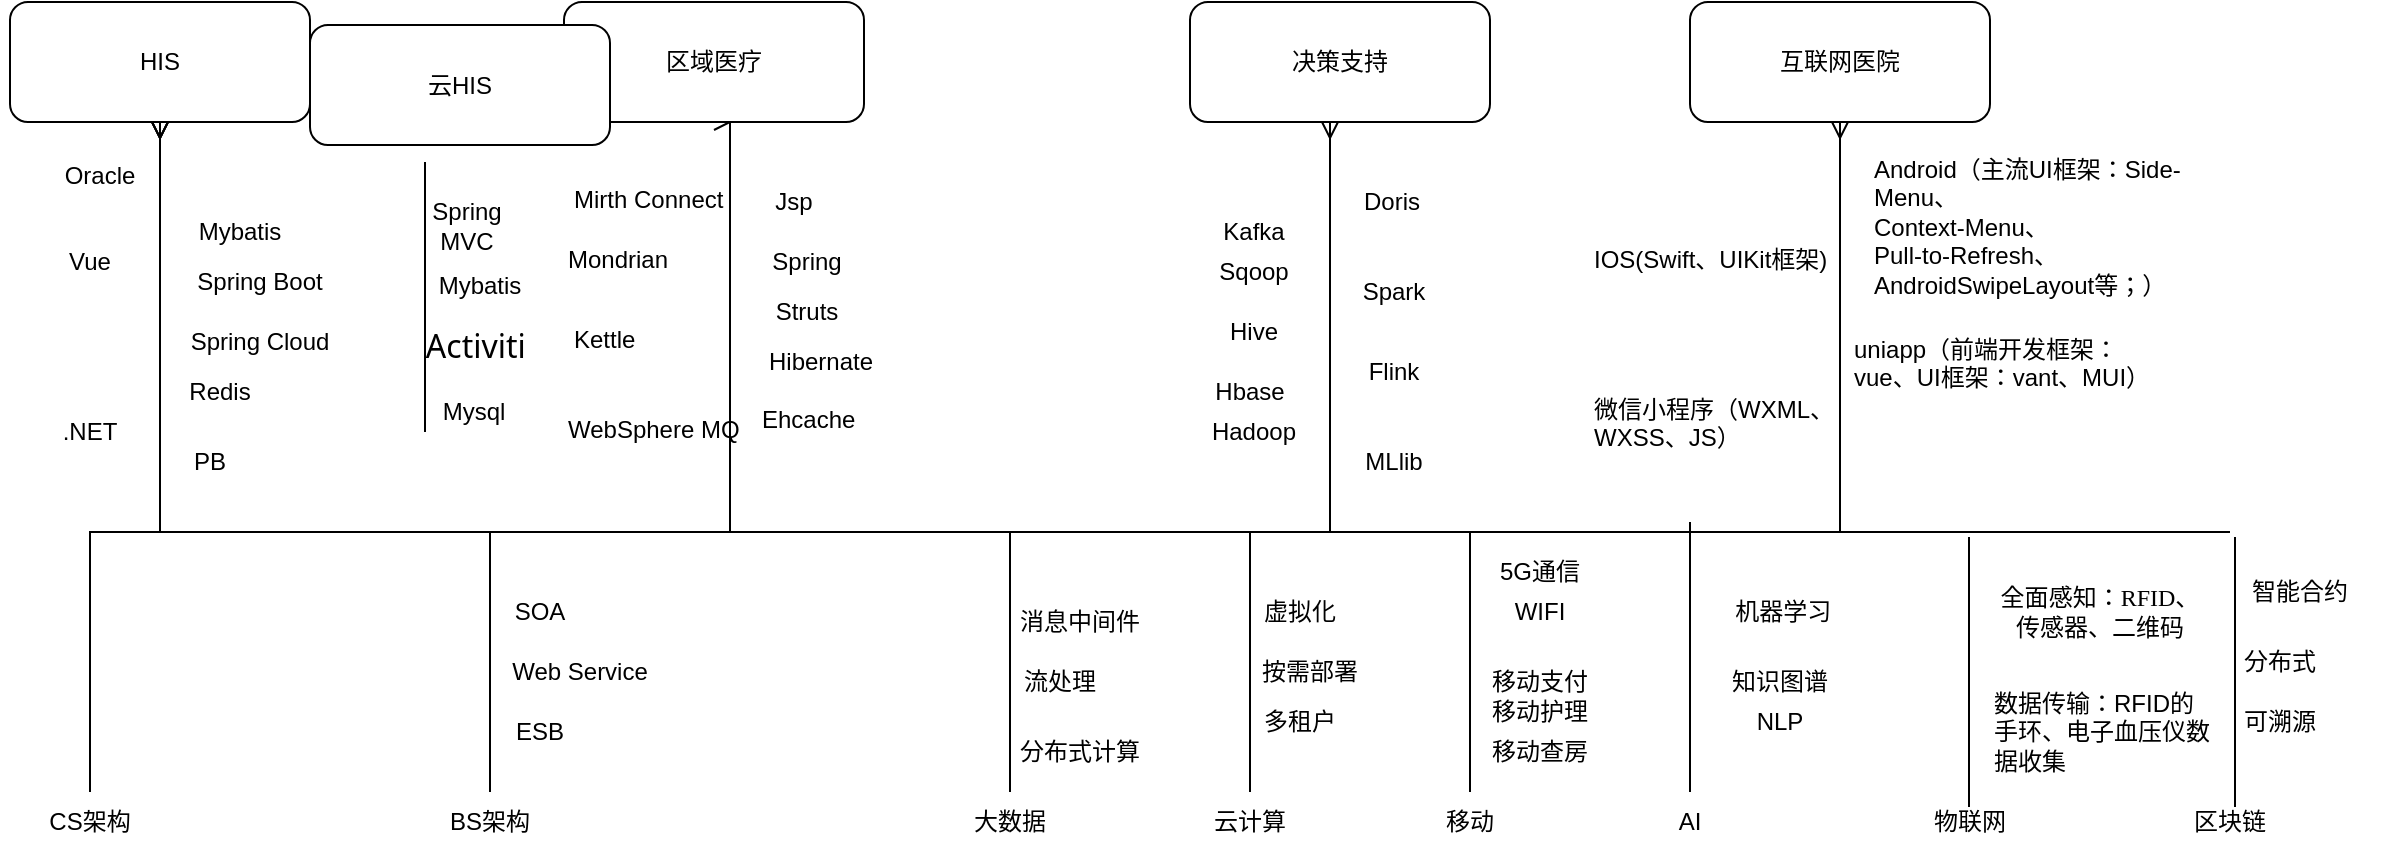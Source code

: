<mxfile version="20.5.3" type="github">
  <diagram id="WdBbdv4TCkT75ZllJV3W" name="Page-1">
    <mxGraphModel dx="1187" dy="614" grid="1" gridSize="10" guides="1" tooltips="1" connect="1" arrows="1" fold="1" page="1" pageScale="1" pageWidth="1100" pageHeight="850" math="0" shadow="0">
      <root>
        <mxCell id="0" />
        <mxCell id="1" parent="0" />
        <mxCell id="Lv4Dapnyp3Li67Ld213d-19" style="rounded=0;orthogonalLoop=1;jettySize=auto;html=1;exitX=0.5;exitY=0;exitDx=0;exitDy=0;edgeStyle=orthogonalEdgeStyle;endArrow=ERmany;endFill=0;entryX=0.5;entryY=1;entryDx=0;entryDy=0;" parent="1" source="Lv4Dapnyp3Li67Ld213d-3" target="Lv4Dapnyp3Li67Ld213d-20" edge="1">
          <mxGeometry relative="1" as="geometry">
            <mxPoint x="115" y="385" as="targetPoint" />
            <Array as="points">
              <mxPoint x="60" y="635" />
              <mxPoint x="95" y="635" />
            </Array>
          </mxGeometry>
        </mxCell>
        <mxCell id="Lv4Dapnyp3Li67Ld213d-3" value="CS架构" style="text;html=1;strokeColor=none;fillColor=none;align=center;verticalAlign=middle;whiteSpace=wrap;rounded=0;" parent="1" vertex="1">
          <mxGeometry x="30" y="765" width="60" height="30" as="geometry" />
        </mxCell>
        <mxCell id="Lv4Dapnyp3Li67Ld213d-21" style="edgeStyle=orthogonalEdgeStyle;rounded=0;orthogonalLoop=1;jettySize=auto;html=1;exitX=0.5;exitY=0;exitDx=0;exitDy=0;entryX=0.5;entryY=1;entryDx=0;entryDy=0;endArrow=ERmany;endFill=0;" parent="1" source="Lv4Dapnyp3Li67Ld213d-4" target="Lv4Dapnyp3Li67Ld213d-20" edge="1">
          <mxGeometry relative="1" as="geometry">
            <Array as="points">
              <mxPoint x="260" y="635" />
              <mxPoint x="95" y="635" />
            </Array>
          </mxGeometry>
        </mxCell>
        <mxCell id="Lv4Dapnyp3Li67Ld213d-29" style="edgeStyle=orthogonalEdgeStyle;rounded=0;orthogonalLoop=1;jettySize=auto;html=1;exitX=0.5;exitY=0;exitDx=0;exitDy=0;entryX=0.5;entryY=1;entryDx=0;entryDy=0;endArrow=ERmany;endFill=0;" parent="1" source="Lv4Dapnyp3Li67Ld213d-4" target="Lv4Dapnyp3Li67Ld213d-28" edge="1">
          <mxGeometry relative="1" as="geometry">
            <Array as="points">
              <mxPoint x="260" y="635" />
              <mxPoint x="380" y="635" />
              <mxPoint x="380" y="430" />
            </Array>
          </mxGeometry>
        </mxCell>
        <mxCell id="Lv4Dapnyp3Li67Ld213d-4" value="BS架构" style="text;html=1;strokeColor=none;fillColor=none;align=center;verticalAlign=middle;whiteSpace=wrap;rounded=0;" parent="1" vertex="1">
          <mxGeometry x="230" y="765" width="60" height="30" as="geometry" />
        </mxCell>
        <mxCell id="Lv4Dapnyp3Li67Ld213d-35" style="edgeStyle=orthogonalEdgeStyle;rounded=0;orthogonalLoop=1;jettySize=auto;html=1;exitX=0.5;exitY=0;exitDx=0;exitDy=0;endArrow=ERmany;endFill=0;" parent="1" source="Lv4Dapnyp3Li67Ld213d-5" target="Lv4Dapnyp3Li67Ld213d-33" edge="1">
          <mxGeometry relative="1" as="geometry">
            <Array as="points">
              <mxPoint x="520" y="635" />
              <mxPoint x="680" y="635" />
            </Array>
          </mxGeometry>
        </mxCell>
        <mxCell id="Lv4Dapnyp3Li67Ld213d-5" value="大数据" style="text;html=1;strokeColor=none;fillColor=none;align=center;verticalAlign=middle;whiteSpace=wrap;rounded=0;" parent="1" vertex="1">
          <mxGeometry x="490" y="765" width="60" height="30" as="geometry" />
        </mxCell>
        <mxCell id="Lv4Dapnyp3Li67Ld213d-25" style="edgeStyle=orthogonalEdgeStyle;rounded=0;orthogonalLoop=1;jettySize=auto;html=1;exitX=0.5;exitY=0;exitDx=0;exitDy=0;entryX=0.5;entryY=1;entryDx=0;entryDy=0;endArrow=ERmany;endFill=0;" parent="1" source="Lv4Dapnyp3Li67Ld213d-6" target="Lv4Dapnyp3Li67Ld213d-20" edge="1">
          <mxGeometry relative="1" as="geometry">
            <Array as="points">
              <mxPoint x="640" y="635" />
              <mxPoint x="95" y="635" />
            </Array>
          </mxGeometry>
        </mxCell>
        <mxCell id="Lv4Dapnyp3Li67Ld213d-6" value="云计算" style="text;html=1;strokeColor=none;fillColor=none;align=center;verticalAlign=middle;whiteSpace=wrap;rounded=0;" parent="1" vertex="1">
          <mxGeometry x="610" y="765" width="60" height="30" as="geometry" />
        </mxCell>
        <mxCell id="Lv4Dapnyp3Li67Ld213d-36" style="edgeStyle=orthogonalEdgeStyle;rounded=0;orthogonalLoop=1;jettySize=auto;html=1;exitX=0.5;exitY=0;exitDx=0;exitDy=0;entryX=0.5;entryY=1;entryDx=0;entryDy=0;endArrow=ERmany;endFill=0;" parent="1" source="Lv4Dapnyp3Li67Ld213d-7" target="Lv4Dapnyp3Li67Ld213d-34" edge="1">
          <mxGeometry relative="1" as="geometry">
            <Array as="points">
              <mxPoint x="750" y="635" />
              <mxPoint x="935" y="635" />
            </Array>
          </mxGeometry>
        </mxCell>
        <mxCell id="Lv4Dapnyp3Li67Ld213d-7" value="移动" style="text;html=1;strokeColor=none;fillColor=none;align=center;verticalAlign=middle;whiteSpace=wrap;rounded=0;" parent="1" vertex="1">
          <mxGeometry x="720" y="765" width="60" height="30" as="geometry" />
        </mxCell>
        <mxCell id="Lv4Dapnyp3Li67Ld213d-8" value="AI" style="text;html=1;strokeColor=none;fillColor=none;align=center;verticalAlign=middle;whiteSpace=wrap;rounded=0;" parent="1" vertex="1">
          <mxGeometry x="830" y="765" width="60" height="30" as="geometry" />
        </mxCell>
        <mxCell id="Lv4Dapnyp3Li67Ld213d-9" value="物联网" style="text;html=1;strokeColor=none;fillColor=none;align=center;verticalAlign=middle;whiteSpace=wrap;rounded=0;" parent="1" vertex="1">
          <mxGeometry x="970" y="765" width="60" height="30" as="geometry" />
        </mxCell>
        <mxCell id="Lv4Dapnyp3Li67Ld213d-20" value="HIS" style="rounded=1;whiteSpace=wrap;html=1;" parent="1" vertex="1">
          <mxGeometry x="20" y="370" width="150" height="60" as="geometry" />
        </mxCell>
        <mxCell id="Lv4Dapnyp3Li67Ld213d-23" value="PB" style="text;html=1;strokeColor=none;fillColor=none;align=center;verticalAlign=middle;whiteSpace=wrap;rounded=0;" parent="1" vertex="1">
          <mxGeometry x="90" y="585" width="60" height="30" as="geometry" />
        </mxCell>
        <mxCell id="Lv4Dapnyp3Li67Ld213d-24" value=".NET" style="text;html=1;strokeColor=none;fillColor=none;align=center;verticalAlign=middle;whiteSpace=wrap;rounded=0;" parent="1" vertex="1">
          <mxGeometry x="30" y="570" width="60" height="30" as="geometry" />
        </mxCell>
        <mxCell id="Lv4Dapnyp3Li67Ld213d-27" value="Spring Cloud" style="text;html=1;strokeColor=none;fillColor=none;align=center;verticalAlign=middle;whiteSpace=wrap;rounded=0;" parent="1" vertex="1">
          <mxGeometry x="100" y="525" width="90" height="30" as="geometry" />
        </mxCell>
        <mxCell id="Lv4Dapnyp3Li67Ld213d-28" value="区域医疗" style="rounded=1;whiteSpace=wrap;html=1;" parent="1" vertex="1">
          <mxGeometry x="297" y="370" width="150" height="60" as="geometry" />
        </mxCell>
        <mxCell id="Lv4Dapnyp3Li67Ld213d-31" value="Spring" style="text;html=1;strokeColor=none;fillColor=none;align=center;verticalAlign=middle;whiteSpace=wrap;rounded=0;" parent="1" vertex="1">
          <mxGeometry x="387" y="485" width="63" height="30" as="geometry" />
        </mxCell>
        <mxCell id="Lv4Dapnyp3Li67Ld213d-33" value="决策支持" style="rounded=1;whiteSpace=wrap;html=1;" parent="1" vertex="1">
          <mxGeometry x="610" y="370" width="150" height="60" as="geometry" />
        </mxCell>
        <mxCell id="Lv4Dapnyp3Li67Ld213d-34" value="互联网医院" style="rounded=1;whiteSpace=wrap;html=1;" parent="1" vertex="1">
          <mxGeometry x="860" y="370" width="150" height="60" as="geometry" />
        </mxCell>
        <mxCell id="Lv4Dapnyp3Li67Ld213d-39" value="SOA" style="text;html=1;strokeColor=none;fillColor=none;align=center;verticalAlign=middle;whiteSpace=wrap;rounded=0;" parent="1" vertex="1">
          <mxGeometry x="240" y="660" width="90" height="30" as="geometry" />
        </mxCell>
        <mxCell id="Lv4Dapnyp3Li67Ld213d-40" value="Web Service" style="text;html=1;strokeColor=none;fillColor=none;align=center;verticalAlign=middle;whiteSpace=wrap;rounded=0;" parent="1" vertex="1">
          <mxGeometry x="260" y="690" width="90" height="30" as="geometry" />
        </mxCell>
        <mxCell id="Lv4Dapnyp3Li67Ld213d-41" value="虚拟化" style="text;html=1;strokeColor=none;fillColor=none;align=center;verticalAlign=middle;whiteSpace=wrap;rounded=0;" parent="1" vertex="1">
          <mxGeometry x="620" y="660" width="90" height="30" as="geometry" />
        </mxCell>
        <mxCell id="Lv4Dapnyp3Li67Ld213d-42" value="按需部署" style="text;html=1;strokeColor=none;fillColor=none;align=center;verticalAlign=middle;whiteSpace=wrap;rounded=0;" parent="1" vertex="1">
          <mxGeometry x="630" y="690" width="80" height="30" as="geometry" />
        </mxCell>
        <mxCell id="Lv4Dapnyp3Li67Ld213d-44" value="Doris" style="text;html=1;strokeColor=none;fillColor=none;align=center;verticalAlign=middle;whiteSpace=wrap;rounded=0;" parent="1" vertex="1">
          <mxGeometry x="666" y="455" width="90" height="30" as="geometry" />
        </mxCell>
        <mxCell id="Lv4Dapnyp3Li67Ld213d-45" value="Spark" style="text;html=1;strokeColor=none;fillColor=none;align=center;verticalAlign=middle;whiteSpace=wrap;rounded=0;" parent="1" vertex="1">
          <mxGeometry x="667" y="500" width="90" height="30" as="geometry" />
        </mxCell>
        <mxCell id="Lv4Dapnyp3Li67Ld213d-46" value="Hadoop" style="text;html=1;strokeColor=none;fillColor=none;align=center;verticalAlign=middle;whiteSpace=wrap;rounded=0;" parent="1" vertex="1">
          <mxGeometry x="597" y="570" width="90" height="30" as="geometry" />
        </mxCell>
        <mxCell id="Lv4Dapnyp3Li67Ld213d-47" value="Flink" style="text;html=1;strokeColor=none;fillColor=none;align=center;verticalAlign=middle;whiteSpace=wrap;rounded=0;" parent="1" vertex="1">
          <mxGeometry x="667" y="540" width="90" height="30" as="geometry" />
        </mxCell>
        <mxCell id="Lv4Dapnyp3Li67Ld213d-48" value="Kafka" style="text;html=1;strokeColor=none;fillColor=none;align=center;verticalAlign=middle;whiteSpace=wrap;rounded=0;" parent="1" vertex="1">
          <mxGeometry x="597" y="470" width="90" height="30" as="geometry" />
        </mxCell>
        <mxCell id="Lv4Dapnyp3Li67Ld213d-49" value="Sqoop" style="text;html=1;strokeColor=none;fillColor=none;align=center;verticalAlign=middle;whiteSpace=wrap;rounded=0;" parent="1" vertex="1">
          <mxGeometry x="597" y="490" width="90" height="30" as="geometry" />
        </mxCell>
        <mxCell id="Lv4Dapnyp3Li67Ld213d-50" value="Jsp" style="text;html=1;strokeColor=none;fillColor=none;align=center;verticalAlign=middle;whiteSpace=wrap;rounded=0;" parent="1" vertex="1">
          <mxGeometry x="367" y="455" width="90" height="30" as="geometry" />
        </mxCell>
        <mxCell id="Lv4Dapnyp3Li67Ld213d-51" value="Vue" style="text;html=1;strokeColor=none;fillColor=none;align=center;verticalAlign=middle;whiteSpace=wrap;rounded=0;" parent="1" vertex="1">
          <mxGeometry x="15" y="485" width="90" height="30" as="geometry" />
        </mxCell>
        <mxCell id="Lv4Dapnyp3Li67Ld213d-52" value="MLlib" style="text;html=1;strokeColor=none;fillColor=none;align=center;verticalAlign=middle;whiteSpace=wrap;rounded=0;" parent="1" vertex="1">
          <mxGeometry x="667" y="585" width="90" height="30" as="geometry" />
        </mxCell>
        <mxCell id="Lv4Dapnyp3Li67Ld213d-53" value="分布式计算" style="text;html=1;strokeColor=none;fillColor=none;align=center;verticalAlign=middle;whiteSpace=wrap;rounded=0;" parent="1" vertex="1">
          <mxGeometry x="510" y="730" width="90" height="30" as="geometry" />
        </mxCell>
        <mxCell id="Lv4Dapnyp3Li67Ld213d-54" value="流处理" style="text;html=1;strokeColor=none;fillColor=none;align=center;verticalAlign=middle;whiteSpace=wrap;rounded=0;" parent="1" vertex="1">
          <mxGeometry x="500" y="695" width="90" height="30" as="geometry" />
        </mxCell>
        <mxCell id="Lv4Dapnyp3Li67Ld213d-55" value="消息中间件" style="text;html=1;strokeColor=none;fillColor=none;align=center;verticalAlign=middle;whiteSpace=wrap;rounded=0;" parent="1" vertex="1">
          <mxGeometry x="510" y="665" width="90" height="30" as="geometry" />
        </mxCell>
        <mxCell id="Lv4Dapnyp3Li67Ld213d-56" value="&amp;nbsp;机器学习" style="text;html=1;strokeColor=none;fillColor=none;align=center;verticalAlign=middle;whiteSpace=wrap;rounded=0;" parent="1" vertex="1">
          <mxGeometry x="860" y="660" width="90" height="30" as="geometry" />
        </mxCell>
        <mxCell id="Lv4Dapnyp3Li67Ld213d-57" value="知识图谱" style="text;html=1;strokeColor=none;fillColor=none;align=center;verticalAlign=middle;whiteSpace=wrap;rounded=0;" parent="1" vertex="1">
          <mxGeometry x="860" y="695" width="90" height="30" as="geometry" />
        </mxCell>
        <mxCell id="ISkN2TRPNlv8QTBpylPo-4" value="" style="endArrow=none;html=1;rounded=0;exitX=0.5;exitY=0;exitDx=0;exitDy=0;" edge="1" parent="1" source="Lv4Dapnyp3Li67Ld213d-8">
          <mxGeometry width="50" height="50" relative="1" as="geometry">
            <mxPoint x="840" y="680" as="sourcePoint" />
            <mxPoint x="860" y="630" as="targetPoint" />
          </mxGeometry>
        </mxCell>
        <mxCell id="ISkN2TRPNlv8QTBpylPo-5" value="Android（主流UI框架：Side-Menu、&lt;br&gt;Context-Menu、&lt;br&gt;Pull-to-Refresh、&lt;br&gt;AndroidSwipeLayout等；）" style="text;whiteSpace=wrap;html=1;" vertex="1" parent="1">
          <mxGeometry x="950" y="440" width="160" height="80" as="geometry" />
        </mxCell>
        <mxCell id="ISkN2TRPNlv8QTBpylPo-6" value="IOS(Swift、UIKit框架)" style="text;whiteSpace=wrap;html=1;" vertex="1" parent="1">
          <mxGeometry x="810" y="485" width="120" height="40" as="geometry" />
        </mxCell>
        <mxCell id="ISkN2TRPNlv8QTBpylPo-7" value="uniapp（前端开发框架：vue、UI框架：vant、MUI）" style="text;whiteSpace=wrap;html=1;" vertex="1" parent="1">
          <mxGeometry x="940" y="530" width="160" height="40" as="geometry" />
        </mxCell>
        <mxCell id="ISkN2TRPNlv8QTBpylPo-8" value="微信小程序（WXML、WXSS、JS）" style="text;whiteSpace=wrap;html=1;" vertex="1" parent="1">
          <mxGeometry x="810" y="560" width="130" height="40" as="geometry" />
        </mxCell>
        <mxCell id="ISkN2TRPNlv8QTBpylPo-9" value="多租户" style="text;html=1;strokeColor=none;fillColor=none;align=center;verticalAlign=middle;whiteSpace=wrap;rounded=0;" vertex="1" parent="1">
          <mxGeometry x="620" y="715" width="90" height="30" as="geometry" />
        </mxCell>
        <mxCell id="ISkN2TRPNlv8QTBpylPo-10" value="全面&lt;font style=&quot;font-size: 12px;&quot;&gt;感知：&lt;span style=&quot;font-family: &amp;quot;Times New Roman&amp;quot;; background-color: initial;&quot;&gt;RFID&lt;/span&gt;&lt;font style=&quot;background-color: initial; font-size: 12px;&quot; face=&quot;宋体&quot;&gt;、传感器、二维码&lt;/font&gt;&lt;/font&gt;" style="text;html=1;strokeColor=none;fillColor=none;align=center;verticalAlign=middle;whiteSpace=wrap;rounded=0;" vertex="1" parent="1">
          <mxGeometry x="1010" y="655" width="110" height="40" as="geometry" />
        </mxCell>
        <mxCell id="ISkN2TRPNlv8QTBpylPo-11" value="&lt;p class=&quot;MsoNormal&quot;&gt;&lt;span&gt;数据传输：RFID&lt;font face=&quot;宋体&quot;&gt;的手环、电子血压仪数据收集&lt;/font&gt;&lt;/span&gt;&lt;/p&gt;" style="text;whiteSpace=wrap;html=1;fontSize=12;" vertex="1" parent="1">
          <mxGeometry x="1010" y="695" width="110" height="60" as="geometry" />
        </mxCell>
        <mxCell id="ISkN2TRPNlv8QTBpylPo-12" value="移动支付" style="text;html=1;strokeColor=none;fillColor=none;align=center;verticalAlign=middle;whiteSpace=wrap;rounded=0;" vertex="1" parent="1">
          <mxGeometry x="740" y="695" width="90" height="30" as="geometry" />
        </mxCell>
        <mxCell id="ISkN2TRPNlv8QTBpylPo-13" value="移动查房" style="text;html=1;strokeColor=none;fillColor=none;align=center;verticalAlign=middle;whiteSpace=wrap;rounded=0;" vertex="1" parent="1">
          <mxGeometry x="740" y="730" width="90" height="30" as="geometry" />
        </mxCell>
        <mxCell id="ISkN2TRPNlv8QTBpylPo-14" value="移动护理" style="text;html=1;strokeColor=none;fillColor=none;align=center;verticalAlign=middle;whiteSpace=wrap;rounded=0;" vertex="1" parent="1">
          <mxGeometry x="740" y="710" width="90" height="30" as="geometry" />
        </mxCell>
        <mxCell id="ISkN2TRPNlv8QTBpylPo-15" value="5G通信" style="text;html=1;strokeColor=none;fillColor=none;align=center;verticalAlign=middle;whiteSpace=wrap;rounded=0;" vertex="1" parent="1">
          <mxGeometry x="740" y="640" width="90" height="30" as="geometry" />
        </mxCell>
        <mxCell id="ISkN2TRPNlv8QTBpylPo-17" value="WIFI" style="text;html=1;strokeColor=none;fillColor=none;align=center;verticalAlign=middle;whiteSpace=wrap;rounded=0;" vertex="1" parent="1">
          <mxGeometry x="740" y="660" width="90" height="30" as="geometry" />
        </mxCell>
        <mxCell id="ISkN2TRPNlv8QTBpylPo-18" value="Mirth Connect" style="text;whiteSpace=wrap;html=1;fontSize=12;" vertex="1" parent="1">
          <mxGeometry x="300" y="455" width="110" height="40" as="geometry" />
        </mxCell>
        <mxCell id="ISkN2TRPNlv8QTBpylPo-19" value="Mondrian" style="text;whiteSpace=wrap;html=1;fontSize=12;rotation=0;" vertex="1" parent="1">
          <mxGeometry x="297" y="485" width="110" height="40" as="geometry" />
        </mxCell>
        <mxCell id="ISkN2TRPNlv8QTBpylPo-20" value="Kettle" style="text;whiteSpace=wrap;html=1;fontSize=12;" vertex="1" parent="1">
          <mxGeometry x="300" y="525" width="110" height="40" as="geometry" />
        </mxCell>
        <mxCell id="ISkN2TRPNlv8QTBpylPo-21" value="WebSphere MQ" style="text;whiteSpace=wrap;html=1;fontSize=12;" vertex="1" parent="1">
          <mxGeometry x="297" y="570" width="120" height="40" as="geometry" />
        </mxCell>
        <mxCell id="ISkN2TRPNlv8QTBpylPo-22" value="Struts" style="text;html=1;strokeColor=none;fillColor=none;align=center;verticalAlign=middle;whiteSpace=wrap;rounded=0;" vertex="1" parent="1">
          <mxGeometry x="387" y="510" width="63" height="30" as="geometry" />
        </mxCell>
        <mxCell id="ISkN2TRPNlv8QTBpylPo-23" value="Hibernate" style="text;html=1;strokeColor=none;fillColor=none;align=center;verticalAlign=middle;whiteSpace=wrap;rounded=0;" vertex="1" parent="1">
          <mxGeometry x="394" y="535" width="63" height="30" as="geometry" />
        </mxCell>
        <mxCell id="ISkN2TRPNlv8QTBpylPo-24" value="Ehcache" style="text;whiteSpace=wrap;html=1;fontSize=12;" vertex="1" parent="1">
          <mxGeometry x="394" y="565" width="80" height="40" as="geometry" />
        </mxCell>
        <mxCell id="ISkN2TRPNlv8QTBpylPo-27" value="Redis" style="text;html=1;strokeColor=none;fillColor=none;align=center;verticalAlign=middle;whiteSpace=wrap;rounded=0;" vertex="1" parent="1">
          <mxGeometry x="80" y="550" width="90" height="30" as="geometry" />
        </mxCell>
        <mxCell id="ISkN2TRPNlv8QTBpylPo-29" value="Spring Boot" style="text;html=1;strokeColor=none;fillColor=none;align=center;verticalAlign=middle;whiteSpace=wrap;rounded=0;" vertex="1" parent="1">
          <mxGeometry x="100" y="495" width="90" height="30" as="geometry" />
        </mxCell>
        <mxCell id="ISkN2TRPNlv8QTBpylPo-30" value="Mybatis" style="text;html=1;strokeColor=none;fillColor=none;align=center;verticalAlign=middle;whiteSpace=wrap;rounded=0;" vertex="1" parent="1">
          <mxGeometry x="90" y="470" width="90" height="30" as="geometry" />
        </mxCell>
        <mxCell id="ISkN2TRPNlv8QTBpylPo-35" value="" style="endArrow=none;html=1;rounded=0;exitX=0.5;exitY=0;exitDx=0;exitDy=0;" edge="1" parent="1">
          <mxGeometry width="50" height="50" relative="1" as="geometry">
            <mxPoint x="999.5" y="772.5" as="sourcePoint" />
            <mxPoint x="999.5" y="637.5" as="targetPoint" />
          </mxGeometry>
        </mxCell>
        <mxCell id="ISkN2TRPNlv8QTBpylPo-36" value="" style="endArrow=none;html=1;rounded=0;fontSize=12;" edge="1" parent="1">
          <mxGeometry width="50" height="50" relative="1" as="geometry">
            <mxPoint x="680" y="635" as="sourcePoint" />
            <mxPoint x="1000" y="635" as="targetPoint" />
          </mxGeometry>
        </mxCell>
        <mxCell id="ISkN2TRPNlv8QTBpylPo-37" value="ESB" style="text;html=1;strokeColor=none;fillColor=none;align=center;verticalAlign=middle;whiteSpace=wrap;rounded=0;" vertex="1" parent="1">
          <mxGeometry x="240" y="720" width="90" height="30" as="geometry" />
        </mxCell>
        <mxCell id="ISkN2TRPNlv8QTBpylPo-38" value="" style="endArrow=none;html=1;rounded=0;exitX=0.5;exitY=0;exitDx=0;exitDy=0;" edge="1" parent="1">
          <mxGeometry width="50" height="50" relative="1" as="geometry">
            <mxPoint x="1132.5" y="772.5" as="sourcePoint" />
            <mxPoint x="1132.5" y="637.5" as="targetPoint" />
          </mxGeometry>
        </mxCell>
        <mxCell id="ISkN2TRPNlv8QTBpylPo-39" value="区块链" style="text;html=1;strokeColor=none;fillColor=none;align=center;verticalAlign=middle;whiteSpace=wrap;rounded=0;" vertex="1" parent="1">
          <mxGeometry x="1100" y="765" width="60" height="30" as="geometry" />
        </mxCell>
        <mxCell id="ISkN2TRPNlv8QTBpylPo-40" value="智能合约" style="text;html=1;strokeColor=none;fillColor=none;align=center;verticalAlign=middle;whiteSpace=wrap;rounded=0;" vertex="1" parent="1">
          <mxGeometry x="1120" y="650" width="90" height="30" as="geometry" />
        </mxCell>
        <mxCell id="ISkN2TRPNlv8QTBpylPo-41" value="分布式" style="text;html=1;strokeColor=none;fillColor=none;align=center;verticalAlign=middle;whiteSpace=wrap;rounded=0;" vertex="1" parent="1">
          <mxGeometry x="1110" y="685" width="90" height="30" as="geometry" />
        </mxCell>
        <mxCell id="ISkN2TRPNlv8QTBpylPo-43" value="" style="endArrow=none;html=1;rounded=0;fontSize=12;" edge="1" parent="1">
          <mxGeometry width="50" height="50" relative="1" as="geometry">
            <mxPoint x="810.0" y="635" as="sourcePoint" />
            <mxPoint x="1130" y="635" as="targetPoint" />
          </mxGeometry>
        </mxCell>
        <mxCell id="ISkN2TRPNlv8QTBpylPo-44" value="可溯源" style="text;html=1;strokeColor=none;fillColor=none;align=center;verticalAlign=middle;whiteSpace=wrap;rounded=0;" vertex="1" parent="1">
          <mxGeometry x="1110" y="715" width="90" height="30" as="geometry" />
        </mxCell>
        <mxCell id="ISkN2TRPNlv8QTBpylPo-45" value="云HIS" style="rounded=1;whiteSpace=wrap;html=1;" vertex="1" parent="1">
          <mxGeometry x="170" y="381.5" width="150" height="60" as="geometry" />
        </mxCell>
        <mxCell id="ISkN2TRPNlv8QTBpylPo-47" value="" style="endArrow=none;html=1;rounded=0;exitX=0.5;exitY=0;exitDx=0;exitDy=0;" edge="1" parent="1">
          <mxGeometry width="50" height="50" relative="1" as="geometry">
            <mxPoint x="227.5" y="585" as="sourcePoint" />
            <mxPoint x="227.5" y="450" as="targetPoint" />
          </mxGeometry>
        </mxCell>
        <mxCell id="ISkN2TRPNlv8QTBpylPo-48" value="Spring MVC" style="text;html=1;strokeColor=none;fillColor=none;align=center;verticalAlign=middle;whiteSpace=wrap;rounded=0;" vertex="1" parent="1">
          <mxGeometry x="217" y="466.5" width="63" height="30" as="geometry" />
        </mxCell>
        <mxCell id="ISkN2TRPNlv8QTBpylPo-49" value="Mybatis" style="text;html=1;strokeColor=none;fillColor=none;align=center;verticalAlign=middle;whiteSpace=wrap;rounded=0;" vertex="1" parent="1">
          <mxGeometry x="210" y="496.5" width="90" height="30" as="geometry" />
        </mxCell>
        <mxCell id="ISkN2TRPNlv8QTBpylPo-50" value="&lt;p class=&quot;MsoNormal&quot;&gt;&lt;span style=&quot;mso-spacerun:&#39;yes&#39;;font-family:&#39;Segoe UI&#39;;mso-fareast-font-family:宋体;&lt;br/&gt;color:rgb(36,41,46);font-size:12.0pt;&quot;&gt;Activiti&amp;nbsp;&lt;/span&gt;&lt;/p&gt;" style="text;html=1;strokeColor=none;fillColor=none;align=center;verticalAlign=middle;whiteSpace=wrap;rounded=0;" vertex="1" parent="1">
          <mxGeometry x="210" y="526.5" width="90" height="30" as="geometry" />
        </mxCell>
        <mxCell id="ISkN2TRPNlv8QTBpylPo-51" value="&lt;p class=&quot;MsoNormal&quot;&gt;Mysql&lt;/p&gt;" style="text;html=1;strokeColor=none;fillColor=none;align=center;verticalAlign=middle;whiteSpace=wrap;rounded=0;" vertex="1" parent="1">
          <mxGeometry x="207" y="560" width="90" height="30" as="geometry" />
        </mxCell>
        <mxCell id="ISkN2TRPNlv8QTBpylPo-52" value="&lt;p class=&quot;MsoNormal&quot;&gt;Oracle&lt;/p&gt;" style="text;html=1;strokeColor=none;fillColor=none;align=center;verticalAlign=middle;whiteSpace=wrap;rounded=0;" vertex="1" parent="1">
          <mxGeometry x="20" y="441.5" width="90" height="30" as="geometry" />
        </mxCell>
        <mxCell id="ISkN2TRPNlv8QTBpylPo-53" value="Hbase" style="text;html=1;strokeColor=none;fillColor=none;align=center;verticalAlign=middle;whiteSpace=wrap;rounded=0;" vertex="1" parent="1">
          <mxGeometry x="595" y="550" width="90" height="30" as="geometry" />
        </mxCell>
        <mxCell id="ISkN2TRPNlv8QTBpylPo-54" value="Hive" style="text;html=1;strokeColor=none;fillColor=none;align=center;verticalAlign=middle;whiteSpace=wrap;rounded=0;" vertex="1" parent="1">
          <mxGeometry x="597" y="520" width="90" height="30" as="geometry" />
        </mxCell>
        <mxCell id="ISkN2TRPNlv8QTBpylPo-55" value="NLP" style="text;html=1;strokeColor=none;fillColor=none;align=center;verticalAlign=middle;whiteSpace=wrap;rounded=0;" vertex="1" parent="1">
          <mxGeometry x="860" y="715" width="90" height="30" as="geometry" />
        </mxCell>
      </root>
    </mxGraphModel>
  </diagram>
</mxfile>
